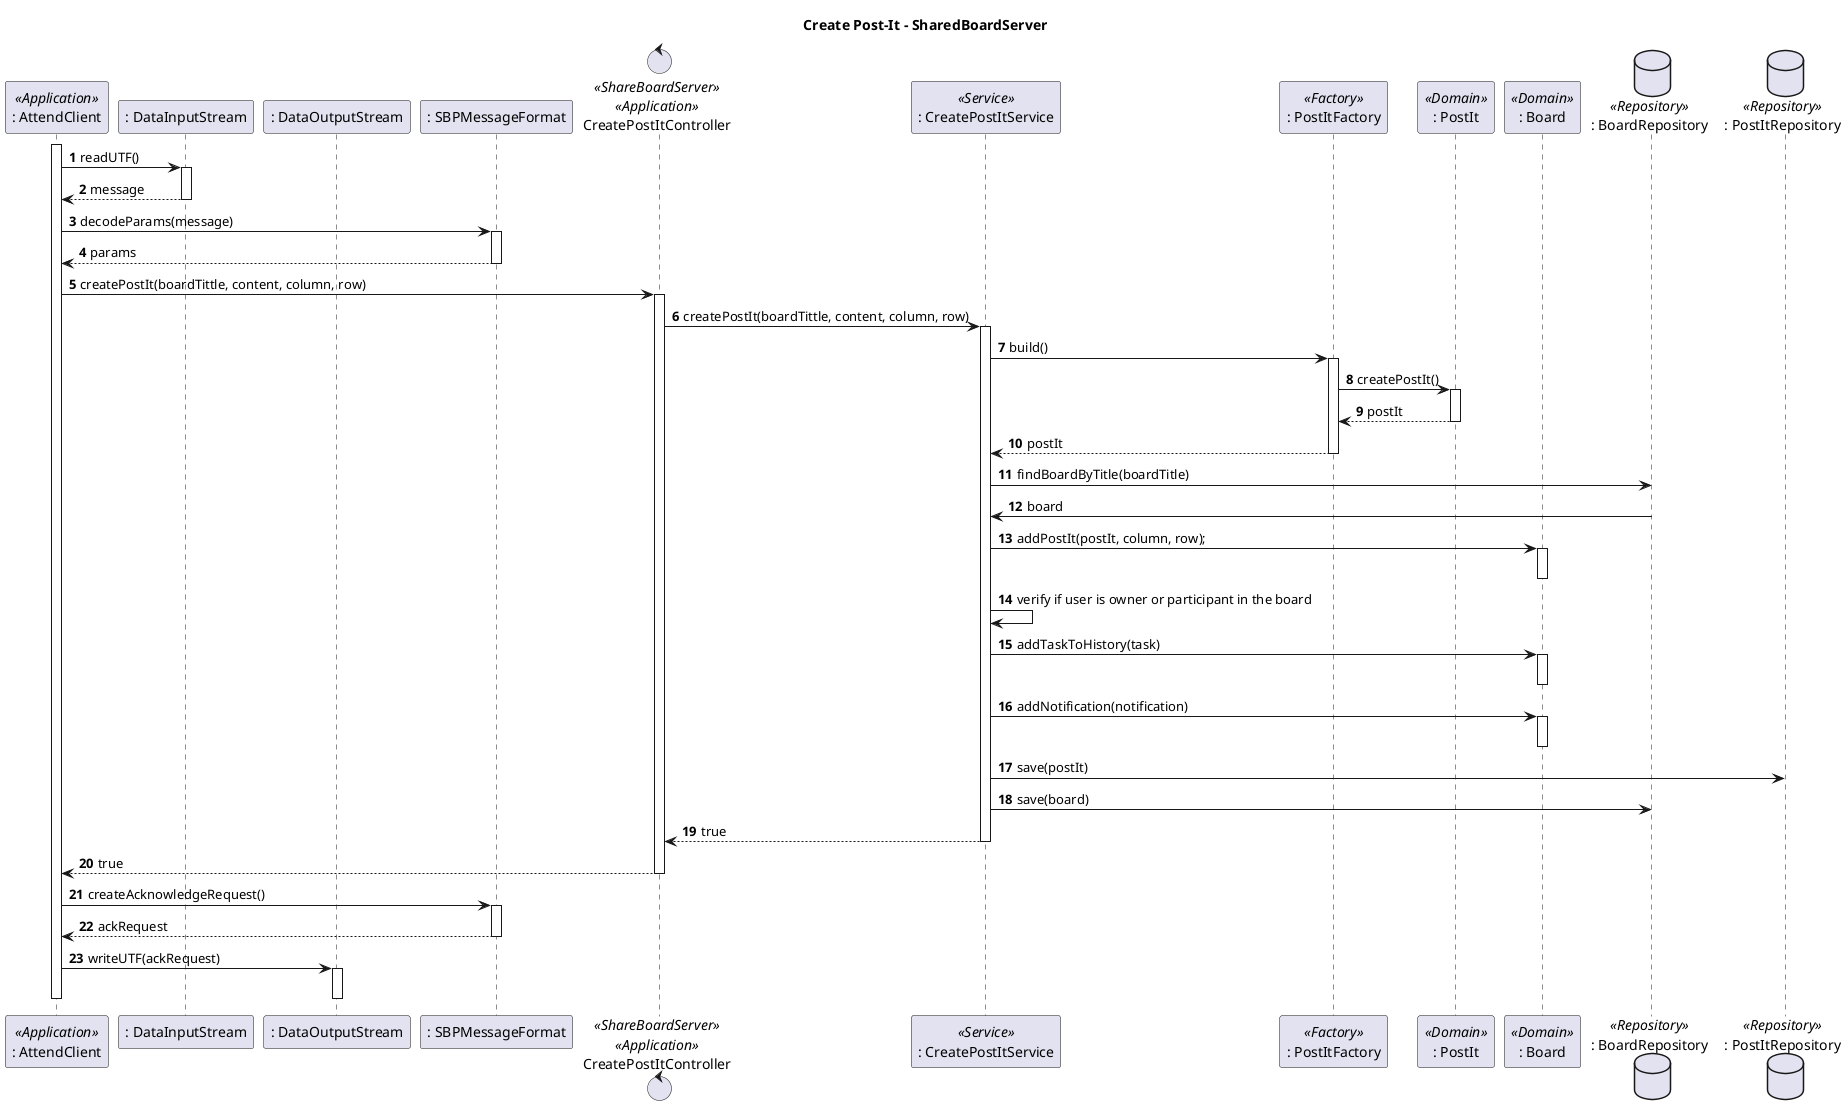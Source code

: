 @startuml
autonumber
title Create Post-It - SharedBoardServer

participant ": AttendClient" as AC <<Application>>
participant ": DataInputStream" as DIS
participant ": DataOutputStream" as DOS
participant ": SBPMessageFormat" as SBPMF
control "CreatePostItController" as CTRL <<ShareBoardServer>> <<Application>>
participant ": CreatePostItService" as CPS <<Service>>
participant ": PostItFactory" as PF <<Factory>>
participant ": PostIt" as P <<Domain>>
participant ": Board" as B <<Domain>>
database ": BoardRepository" as BR <<Repository>>
database ": PostItRepository" as PR <<Repository>>
activate AC
AC -> DIS : readUTF()
activate DIS
return message
AC -> SBPMF : decodeParams(message)
activate SBPMF
return params
AC -> CTRL : createPostIt(boardTittle, content, column, row)
activate CTRL
CTRL -> CPS : createPostIt(boardTittle, content, column, row)
activate CPS

CPS -> PF : build()
activate PF
PF -> P : createPostIt()
activate P
return postIt
return postIt
CPS -> BR : findBoardByTitle(boardTitle)
BR -> CPS : board
CPS -> B : addPostIt(postIt, column, row);
activate B
deactivate B
CPS -> CPS : verify if user is owner or participant in the board
CPS -> B : addTaskToHistory(task)
activate B
deactivate B
CPS -> B : addNotification(notification)
activate B
deactivate B
CPS -> PR : save(postIt)
CPS -> BR : save(board)

CPS --> CTRL : true
deactivate CPS
CTRL --> AC : true
deactivate CTRL
AC -> SBPMF : createAcknowledgeRequest()
activate SBPMF
return ackRequest
AC -> DOS : writeUTF(ackRequest)
activate DOS
deactivate DOS
deactivate AC

@enduml